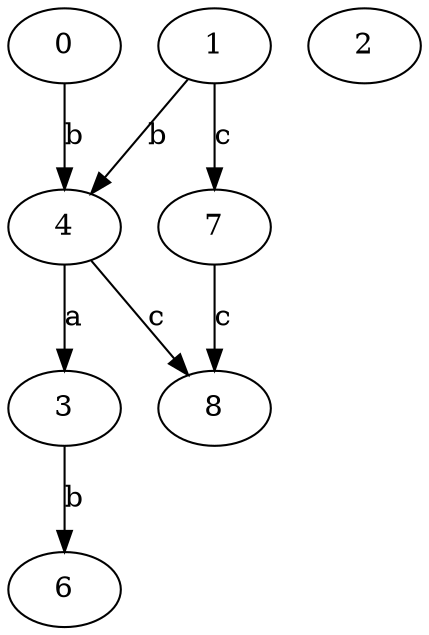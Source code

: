 strict digraph  {
0;
1;
2;
3;
4;
6;
7;
8;
0 -> 4  [label=b];
1 -> 4  [label=b];
1 -> 7  [label=c];
3 -> 6  [label=b];
4 -> 3  [label=a];
4 -> 8  [label=c];
7 -> 8  [label=c];
}
